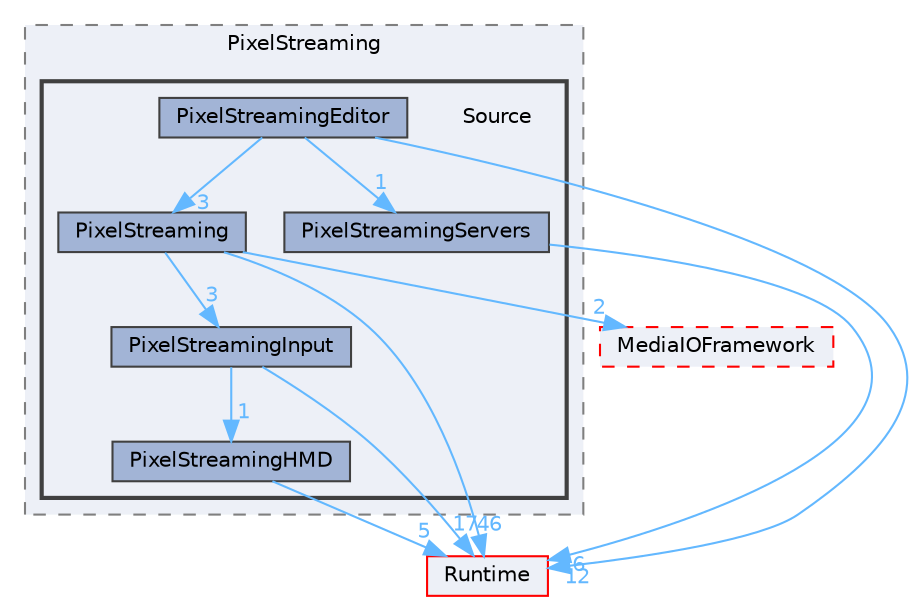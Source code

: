 digraph "Source"
{
 // INTERACTIVE_SVG=YES
 // LATEX_PDF_SIZE
  bgcolor="transparent";
  edge [fontname=Helvetica,fontsize=10,labelfontname=Helvetica,labelfontsize=10];
  node [fontname=Helvetica,fontsize=10,shape=box,height=0.2,width=0.4];
  compound=true
  subgraph clusterdir_e2239e46655364d7c2ffa10686a4a97a {
    graph [ bgcolor="#edf0f7", pencolor="grey50", label="PixelStreaming", fontname=Helvetica,fontsize=10 style="filled,dashed", URL="dir_e2239e46655364d7c2ffa10686a4a97a.html",tooltip=""]
  subgraph clusterdir_67782e5c384b8e14fea6386d50bf8ea2 {
    graph [ bgcolor="#edf0f7", pencolor="grey25", label="", fontname=Helvetica,fontsize=10 style="filled,bold", URL="dir_67782e5c384b8e14fea6386d50bf8ea2.html",tooltip=""]
    dir_67782e5c384b8e14fea6386d50bf8ea2 [shape=plaintext, label="Source"];
  dir_b05422e79be6edb2d2b8903dd528c3ae [label="PixelStreaming", fillcolor="#a2b4d6", color="grey25", style="filled", URL="dir_b05422e79be6edb2d2b8903dd528c3ae.html",tooltip=""];
  dir_dcfb0e04d79b56b391c38a6c51e2ebac [label="PixelStreamingEditor", fillcolor="#a2b4d6", color="grey25", style="filled", URL="dir_dcfb0e04d79b56b391c38a6c51e2ebac.html",tooltip=""];
  dir_30812e81f0d7bfd60d7b74daaff119d5 [label="PixelStreamingHMD", fillcolor="#a2b4d6", color="grey25", style="filled", URL="dir_30812e81f0d7bfd60d7b74daaff119d5.html",tooltip=""];
  dir_92605e62cebe009eea6bf743563bddea [label="PixelStreamingInput", fillcolor="#a2b4d6", color="grey25", style="filled", URL="dir_92605e62cebe009eea6bf743563bddea.html",tooltip=""];
  dir_cf043452b7ca796cd6ee367cdd5cd1f7 [label="PixelStreamingServers", fillcolor="#a2b4d6", color="grey25", style="filled", URL="dir_cf043452b7ca796cd6ee367cdd5cd1f7.html",tooltip=""];
  }
  }
  dir_7536b172fbd480bfd146a1b1acd6856b [label="Runtime", fillcolor="#edf0f7", color="red", style="filled", URL="dir_7536b172fbd480bfd146a1b1acd6856b.html",tooltip=""];
  dir_7a1af25e7f68a5cdf9018ea3121afe17 [label="MediaIOFramework", fillcolor="#edf0f7", color="red", style="filled,dashed", URL="dir_7a1af25e7f68a5cdf9018ea3121afe17.html",tooltip=""];
  dir_b05422e79be6edb2d2b8903dd528c3ae->dir_7536b172fbd480bfd146a1b1acd6856b [headlabel="46", labeldistance=1.5 headhref="dir_000741_000984.html" href="dir_000741_000984.html" color="steelblue1" fontcolor="steelblue1"];
  dir_b05422e79be6edb2d2b8903dd528c3ae->dir_7a1af25e7f68a5cdf9018ea3121afe17 [headlabel="2", labeldistance=1.5 headhref="dir_000741_000619.html" href="dir_000741_000619.html" color="steelblue1" fontcolor="steelblue1"];
  dir_b05422e79be6edb2d2b8903dd528c3ae->dir_92605e62cebe009eea6bf743563bddea [headlabel="3", labeldistance=1.5 headhref="dir_000741_000753.html" href="dir_000741_000753.html" color="steelblue1" fontcolor="steelblue1"];
  dir_dcfb0e04d79b56b391c38a6c51e2ebac->dir_7536b172fbd480bfd146a1b1acd6856b [headlabel="12", labeldistance=1.5 headhref="dir_000751_000984.html" href="dir_000751_000984.html" color="steelblue1" fontcolor="steelblue1"];
  dir_dcfb0e04d79b56b391c38a6c51e2ebac->dir_cf043452b7ca796cd6ee367cdd5cd1f7 [headlabel="1", labeldistance=1.5 headhref="dir_000751_000756.html" href="dir_000751_000756.html" color="steelblue1" fontcolor="steelblue1"];
  dir_dcfb0e04d79b56b391c38a6c51e2ebac->dir_b05422e79be6edb2d2b8903dd528c3ae [headlabel="3", labeldistance=1.5 headhref="dir_000751_000741.html" href="dir_000751_000741.html" color="steelblue1" fontcolor="steelblue1"];
  dir_30812e81f0d7bfd60d7b74daaff119d5->dir_7536b172fbd480bfd146a1b1acd6856b [headlabel="5", labeldistance=1.5 headhref="dir_000752_000984.html" href="dir_000752_000984.html" color="steelblue1" fontcolor="steelblue1"];
  dir_92605e62cebe009eea6bf743563bddea->dir_7536b172fbd480bfd146a1b1acd6856b [headlabel="17", labeldistance=1.5 headhref="dir_000753_000984.html" href="dir_000753_000984.html" color="steelblue1" fontcolor="steelblue1"];
  dir_92605e62cebe009eea6bf743563bddea->dir_30812e81f0d7bfd60d7b74daaff119d5 [headlabel="1", labeldistance=1.5 headhref="dir_000753_000752.html" href="dir_000753_000752.html" color="steelblue1" fontcolor="steelblue1"];
  dir_cf043452b7ca796cd6ee367cdd5cd1f7->dir_7536b172fbd480bfd146a1b1acd6856b [headlabel="6", labeldistance=1.5 headhref="dir_000756_000984.html" href="dir_000756_000984.html" color="steelblue1" fontcolor="steelblue1"];
}
